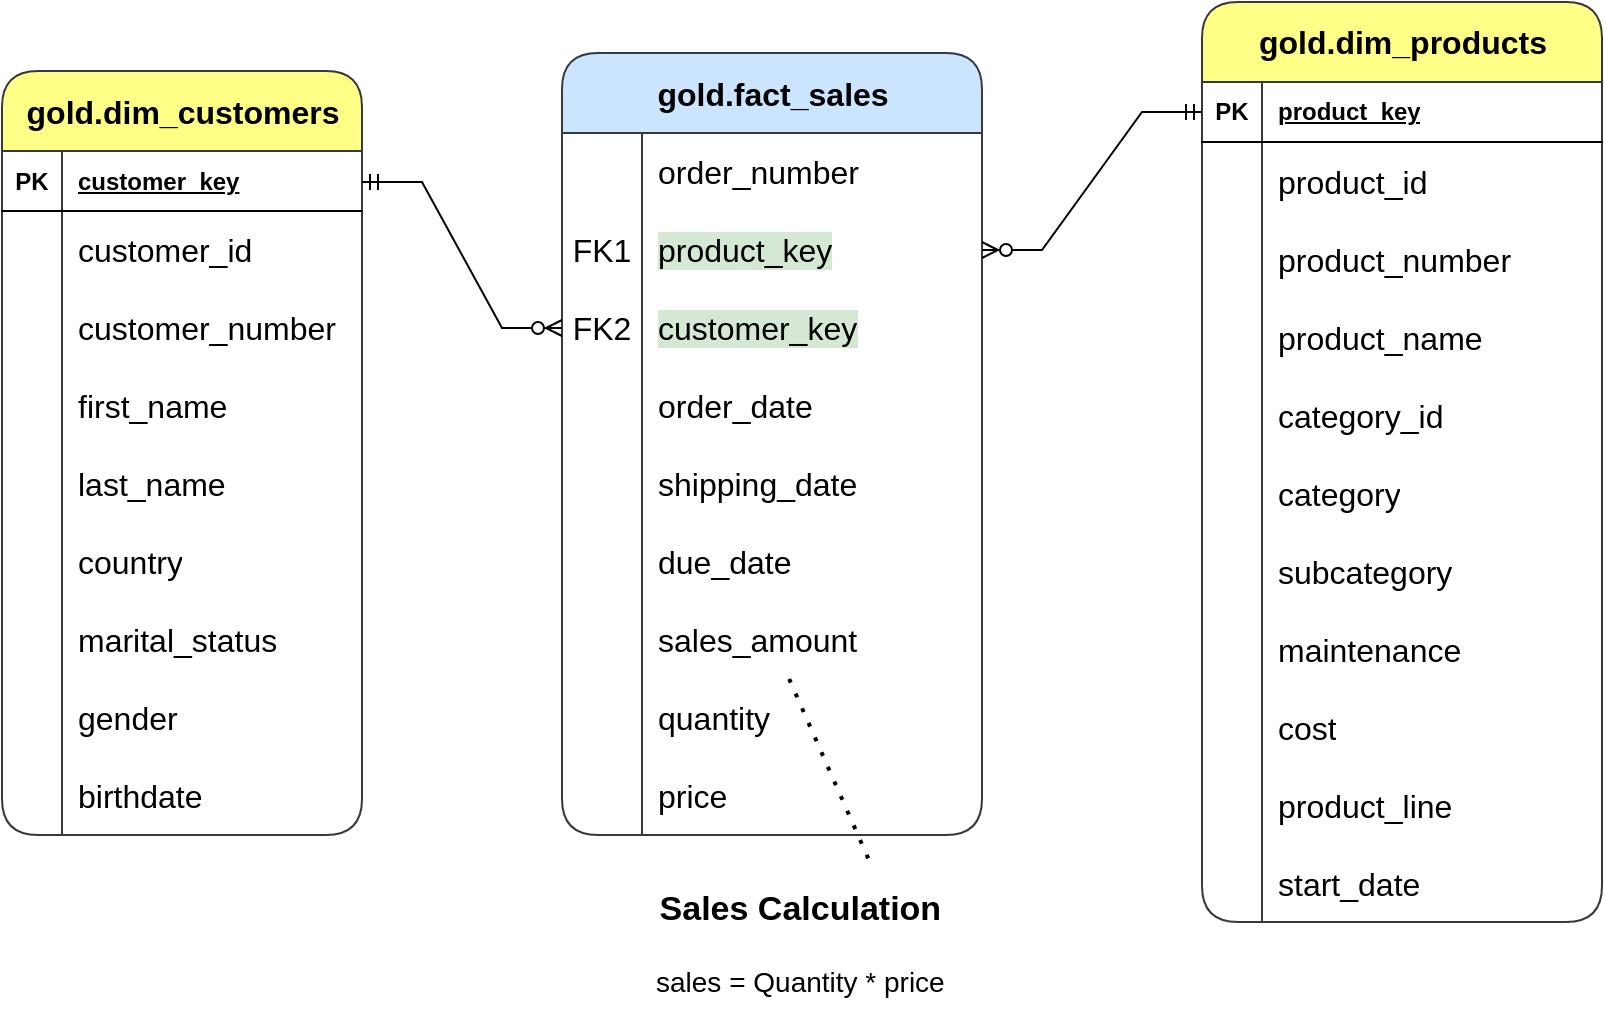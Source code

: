 <mxfile version="26.0.14">
  <diagram name="Page-1" id="_IybxPZYgiHdGM7DrOft">
    <mxGraphModel dx="1035" dy="527" grid="1" gridSize="10" guides="1" tooltips="1" connect="1" arrows="1" fold="1" page="1" pageScale="1" pageWidth="850" pageHeight="1100" math="0" shadow="0">
      <root>
        <mxCell id="0" />
        <mxCell id="1" parent="0" />
        <mxCell id="fkjnPzuks4vQX47JzHOB-1" value="gold.dim_customers" style="shape=table;startSize=40;container=1;collapsible=1;childLayout=tableLayout;fixedRows=1;rowLines=0;fontStyle=1;align=center;resizeLast=1;html=1;rounded=1;fillColor=#ffff88;strokeColor=#36393d;fontSize=16;" vertex="1" parent="1">
          <mxGeometry x="20" y="34.5" width="180" height="382" as="geometry" />
        </mxCell>
        <mxCell id="fkjnPzuks4vQX47JzHOB-2" value="" style="shape=tableRow;horizontal=0;startSize=0;swimlaneHead=0;swimlaneBody=0;fillColor=none;collapsible=0;dropTarget=0;points=[[0,0.5],[1,0.5]];portConstraint=eastwest;top=0;left=0;right=0;bottom=1;" vertex="1" parent="fkjnPzuks4vQX47JzHOB-1">
          <mxGeometry y="40" width="180" height="30" as="geometry" />
        </mxCell>
        <mxCell id="fkjnPzuks4vQX47JzHOB-3" value="PK" style="shape=partialRectangle;connectable=0;fillColor=none;top=0;left=0;bottom=0;right=0;fontStyle=1;overflow=hidden;whiteSpace=wrap;html=1;" vertex="1" parent="fkjnPzuks4vQX47JzHOB-2">
          <mxGeometry width="30" height="30" as="geometry">
            <mxRectangle width="30" height="30" as="alternateBounds" />
          </mxGeometry>
        </mxCell>
        <mxCell id="fkjnPzuks4vQX47JzHOB-4" value="customer_key" style="shape=partialRectangle;connectable=0;fillColor=none;top=0;left=0;bottom=0;right=0;align=left;spacingLeft=6;fontStyle=5;overflow=hidden;whiteSpace=wrap;html=1;" vertex="1" parent="fkjnPzuks4vQX47JzHOB-2">
          <mxGeometry x="30" width="150" height="30" as="geometry">
            <mxRectangle width="150" height="30" as="alternateBounds" />
          </mxGeometry>
        </mxCell>
        <mxCell id="fkjnPzuks4vQX47JzHOB-5" value="" style="shape=tableRow;horizontal=0;startSize=0;swimlaneHead=0;swimlaneBody=0;fillColor=none;collapsible=0;dropTarget=0;points=[[0,0.5],[1,0.5]];portConstraint=eastwest;top=0;left=0;right=0;bottom=0;fontSize=16;" vertex="1" parent="fkjnPzuks4vQX47JzHOB-1">
          <mxGeometry y="70" width="180" height="39" as="geometry" />
        </mxCell>
        <mxCell id="fkjnPzuks4vQX47JzHOB-6" value="" style="shape=partialRectangle;connectable=0;fillColor=none;top=0;left=0;bottom=0;right=0;editable=1;overflow=hidden;whiteSpace=wrap;html=1;fontSize=16;" vertex="1" parent="fkjnPzuks4vQX47JzHOB-5">
          <mxGeometry width="30" height="39" as="geometry">
            <mxRectangle width="30" height="39" as="alternateBounds" />
          </mxGeometry>
        </mxCell>
        <mxCell id="fkjnPzuks4vQX47JzHOB-7" value="customer_id" style="shape=partialRectangle;connectable=0;fillColor=none;top=0;left=0;bottom=0;right=0;align=left;spacingLeft=6;overflow=hidden;whiteSpace=wrap;html=1;fontSize=16;" vertex="1" parent="fkjnPzuks4vQX47JzHOB-5">
          <mxGeometry x="30" width="150" height="39" as="geometry">
            <mxRectangle width="150" height="39" as="alternateBounds" />
          </mxGeometry>
        </mxCell>
        <mxCell id="fkjnPzuks4vQX47JzHOB-8" value="" style="shape=tableRow;horizontal=0;startSize=0;swimlaneHead=0;swimlaneBody=0;fillColor=none;collapsible=0;dropTarget=0;points=[[0,0.5],[1,0.5]];portConstraint=eastwest;top=0;left=0;right=0;bottom=0;fontSize=16;" vertex="1" parent="fkjnPzuks4vQX47JzHOB-1">
          <mxGeometry y="109" width="180" height="39" as="geometry" />
        </mxCell>
        <mxCell id="fkjnPzuks4vQX47JzHOB-9" value="" style="shape=partialRectangle;connectable=0;fillColor=none;top=0;left=0;bottom=0;right=0;editable=1;overflow=hidden;whiteSpace=wrap;html=1;fontSize=16;" vertex="1" parent="fkjnPzuks4vQX47JzHOB-8">
          <mxGeometry width="30" height="39" as="geometry">
            <mxRectangle width="30" height="39" as="alternateBounds" />
          </mxGeometry>
        </mxCell>
        <mxCell id="fkjnPzuks4vQX47JzHOB-10" value="customer_number" style="shape=partialRectangle;connectable=0;fillColor=none;top=0;left=0;bottom=0;right=0;align=left;spacingLeft=6;overflow=hidden;whiteSpace=wrap;html=1;fontSize=16;" vertex="1" parent="fkjnPzuks4vQX47JzHOB-8">
          <mxGeometry x="30" width="150" height="39" as="geometry">
            <mxRectangle width="150" height="39" as="alternateBounds" />
          </mxGeometry>
        </mxCell>
        <mxCell id="fkjnPzuks4vQX47JzHOB-11" value="" style="shape=tableRow;horizontal=0;startSize=0;swimlaneHead=0;swimlaneBody=0;fillColor=none;collapsible=0;dropTarget=0;points=[[0,0.5],[1,0.5]];portConstraint=eastwest;top=0;left=0;right=0;bottom=0;fontSize=16;" vertex="1" parent="fkjnPzuks4vQX47JzHOB-1">
          <mxGeometry y="148" width="180" height="39" as="geometry" />
        </mxCell>
        <mxCell id="fkjnPzuks4vQX47JzHOB-12" value="" style="shape=partialRectangle;connectable=0;fillColor=none;top=0;left=0;bottom=0;right=0;editable=1;overflow=hidden;whiteSpace=wrap;html=1;fontSize=16;" vertex="1" parent="fkjnPzuks4vQX47JzHOB-11">
          <mxGeometry width="30" height="39" as="geometry">
            <mxRectangle width="30" height="39" as="alternateBounds" />
          </mxGeometry>
        </mxCell>
        <mxCell id="fkjnPzuks4vQX47JzHOB-13" value="first_name" style="shape=partialRectangle;connectable=0;fillColor=none;top=0;left=0;bottom=0;right=0;align=left;spacingLeft=6;overflow=hidden;whiteSpace=wrap;html=1;fontSize=16;" vertex="1" parent="fkjnPzuks4vQX47JzHOB-11">
          <mxGeometry x="30" width="150" height="39" as="geometry">
            <mxRectangle width="150" height="39" as="alternateBounds" />
          </mxGeometry>
        </mxCell>
        <mxCell id="fkjnPzuks4vQX47JzHOB-14" value="" style="shape=tableRow;horizontal=0;startSize=0;swimlaneHead=0;swimlaneBody=0;fillColor=none;collapsible=0;dropTarget=0;points=[[0,0.5],[1,0.5]];portConstraint=eastwest;top=0;left=0;right=0;bottom=0;fontSize=16;" vertex="1" parent="fkjnPzuks4vQX47JzHOB-1">
          <mxGeometry y="187" width="180" height="39" as="geometry" />
        </mxCell>
        <mxCell id="fkjnPzuks4vQX47JzHOB-15" value="" style="shape=partialRectangle;connectable=0;fillColor=none;top=0;left=0;bottom=0;right=0;editable=1;overflow=hidden;whiteSpace=wrap;html=1;fontSize=16;" vertex="1" parent="fkjnPzuks4vQX47JzHOB-14">
          <mxGeometry width="30" height="39" as="geometry">
            <mxRectangle width="30" height="39" as="alternateBounds" />
          </mxGeometry>
        </mxCell>
        <mxCell id="fkjnPzuks4vQX47JzHOB-16" value="last_name" style="shape=partialRectangle;connectable=0;fillColor=none;top=0;left=0;bottom=0;right=0;align=left;spacingLeft=6;overflow=hidden;whiteSpace=wrap;html=1;fontSize=16;" vertex="1" parent="fkjnPzuks4vQX47JzHOB-14">
          <mxGeometry x="30" width="150" height="39" as="geometry">
            <mxRectangle width="150" height="39" as="alternateBounds" />
          </mxGeometry>
        </mxCell>
        <mxCell id="fkjnPzuks4vQX47JzHOB-17" value="" style="shape=tableRow;horizontal=0;startSize=0;swimlaneHead=0;swimlaneBody=0;fillColor=none;collapsible=0;dropTarget=0;points=[[0,0.5],[1,0.5]];portConstraint=eastwest;top=0;left=0;right=0;bottom=0;fontSize=16;" vertex="1" parent="fkjnPzuks4vQX47JzHOB-1">
          <mxGeometry y="226" width="180" height="39" as="geometry" />
        </mxCell>
        <mxCell id="fkjnPzuks4vQX47JzHOB-18" value="" style="shape=partialRectangle;connectable=0;fillColor=none;top=0;left=0;bottom=0;right=0;editable=1;overflow=hidden;whiteSpace=wrap;html=1;fontSize=16;" vertex="1" parent="fkjnPzuks4vQX47JzHOB-17">
          <mxGeometry width="30" height="39" as="geometry">
            <mxRectangle width="30" height="39" as="alternateBounds" />
          </mxGeometry>
        </mxCell>
        <mxCell id="fkjnPzuks4vQX47JzHOB-19" value="country" style="shape=partialRectangle;connectable=0;fillColor=none;top=0;left=0;bottom=0;right=0;align=left;spacingLeft=6;overflow=hidden;whiteSpace=wrap;html=1;fontSize=16;" vertex="1" parent="fkjnPzuks4vQX47JzHOB-17">
          <mxGeometry x="30" width="150" height="39" as="geometry">
            <mxRectangle width="150" height="39" as="alternateBounds" />
          </mxGeometry>
        </mxCell>
        <mxCell id="fkjnPzuks4vQX47JzHOB-20" value="" style="shape=tableRow;horizontal=0;startSize=0;swimlaneHead=0;swimlaneBody=0;fillColor=none;collapsible=0;dropTarget=0;points=[[0,0.5],[1,0.5]];portConstraint=eastwest;top=0;left=0;right=0;bottom=0;fontSize=16;" vertex="1" parent="fkjnPzuks4vQX47JzHOB-1">
          <mxGeometry y="265" width="180" height="39" as="geometry" />
        </mxCell>
        <mxCell id="fkjnPzuks4vQX47JzHOB-21" value="" style="shape=partialRectangle;connectable=0;fillColor=none;top=0;left=0;bottom=0;right=0;editable=1;overflow=hidden;whiteSpace=wrap;html=1;fontSize=16;" vertex="1" parent="fkjnPzuks4vQX47JzHOB-20">
          <mxGeometry width="30" height="39" as="geometry">
            <mxRectangle width="30" height="39" as="alternateBounds" />
          </mxGeometry>
        </mxCell>
        <mxCell id="fkjnPzuks4vQX47JzHOB-22" value="marital_status" style="shape=partialRectangle;connectable=0;fillColor=none;top=0;left=0;bottom=0;right=0;align=left;spacingLeft=6;overflow=hidden;whiteSpace=wrap;html=1;fontSize=16;" vertex="1" parent="fkjnPzuks4vQX47JzHOB-20">
          <mxGeometry x="30" width="150" height="39" as="geometry">
            <mxRectangle width="150" height="39" as="alternateBounds" />
          </mxGeometry>
        </mxCell>
        <mxCell id="fkjnPzuks4vQX47JzHOB-23" value="" style="shape=tableRow;horizontal=0;startSize=0;swimlaneHead=0;swimlaneBody=0;fillColor=none;collapsible=0;dropTarget=0;points=[[0,0.5],[1,0.5]];portConstraint=eastwest;top=0;left=0;right=0;bottom=0;fontSize=16;" vertex="1" parent="fkjnPzuks4vQX47JzHOB-1">
          <mxGeometry y="304" width="180" height="39" as="geometry" />
        </mxCell>
        <mxCell id="fkjnPzuks4vQX47JzHOB-24" value="" style="shape=partialRectangle;connectable=0;fillColor=none;top=0;left=0;bottom=0;right=0;editable=1;overflow=hidden;whiteSpace=wrap;html=1;fontSize=16;" vertex="1" parent="fkjnPzuks4vQX47JzHOB-23">
          <mxGeometry width="30" height="39" as="geometry">
            <mxRectangle width="30" height="39" as="alternateBounds" />
          </mxGeometry>
        </mxCell>
        <mxCell id="fkjnPzuks4vQX47JzHOB-25" value="gender" style="shape=partialRectangle;connectable=0;fillColor=none;top=0;left=0;bottom=0;right=0;align=left;spacingLeft=6;overflow=hidden;whiteSpace=wrap;html=1;fontSize=16;" vertex="1" parent="fkjnPzuks4vQX47JzHOB-23">
          <mxGeometry x="30" width="150" height="39" as="geometry">
            <mxRectangle width="150" height="39" as="alternateBounds" />
          </mxGeometry>
        </mxCell>
        <mxCell id="fkjnPzuks4vQX47JzHOB-26" value="" style="shape=tableRow;horizontal=0;startSize=0;swimlaneHead=0;swimlaneBody=0;fillColor=none;collapsible=0;dropTarget=0;points=[[0,0.5],[1,0.5]];portConstraint=eastwest;top=0;left=0;right=0;bottom=0;fontSize=16;" vertex="1" parent="fkjnPzuks4vQX47JzHOB-1">
          <mxGeometry y="343" width="180" height="39" as="geometry" />
        </mxCell>
        <mxCell id="fkjnPzuks4vQX47JzHOB-27" value="" style="shape=partialRectangle;connectable=0;fillColor=none;top=0;left=0;bottom=0;right=0;editable=1;overflow=hidden;whiteSpace=wrap;html=1;fontSize=16;" vertex="1" parent="fkjnPzuks4vQX47JzHOB-26">
          <mxGeometry width="30" height="39" as="geometry">
            <mxRectangle width="30" height="39" as="alternateBounds" />
          </mxGeometry>
        </mxCell>
        <mxCell id="fkjnPzuks4vQX47JzHOB-28" value="birthdate" style="shape=partialRectangle;connectable=0;fillColor=none;top=0;left=0;bottom=0;right=0;align=left;spacingLeft=6;overflow=hidden;whiteSpace=wrap;html=1;fontSize=16;" vertex="1" parent="fkjnPzuks4vQX47JzHOB-26">
          <mxGeometry x="30" width="150" height="39" as="geometry">
            <mxRectangle width="150" height="39" as="alternateBounds" />
          </mxGeometry>
        </mxCell>
        <mxCell id="fkjnPzuks4vQX47JzHOB-32" value="gold.dim_products" style="shape=table;startSize=40;container=1;collapsible=1;childLayout=tableLayout;fixedRows=1;rowLines=0;fontStyle=1;align=center;resizeLast=1;html=1;rounded=1;fillColor=#ffff88;strokeColor=#36393d;fontSize=16;" vertex="1" parent="1">
          <mxGeometry x="620" width="200" height="460" as="geometry" />
        </mxCell>
        <mxCell id="fkjnPzuks4vQX47JzHOB-33" value="" style="shape=tableRow;horizontal=0;startSize=0;swimlaneHead=0;swimlaneBody=0;fillColor=none;collapsible=0;dropTarget=0;points=[[0,0.5],[1,0.5]];portConstraint=eastwest;top=0;left=0;right=0;bottom=1;" vertex="1" parent="fkjnPzuks4vQX47JzHOB-32">
          <mxGeometry y="40" width="200" height="30" as="geometry" />
        </mxCell>
        <mxCell id="fkjnPzuks4vQX47JzHOB-34" value="PK" style="shape=partialRectangle;connectable=0;fillColor=none;top=0;left=0;bottom=0;right=0;fontStyle=1;overflow=hidden;whiteSpace=wrap;html=1;" vertex="1" parent="fkjnPzuks4vQX47JzHOB-33">
          <mxGeometry width="30" height="30" as="geometry">
            <mxRectangle width="30" height="30" as="alternateBounds" />
          </mxGeometry>
        </mxCell>
        <mxCell id="fkjnPzuks4vQX47JzHOB-35" value="product_key" style="shape=partialRectangle;connectable=0;fillColor=none;top=0;left=0;bottom=0;right=0;align=left;spacingLeft=6;fontStyle=5;overflow=hidden;whiteSpace=wrap;html=1;" vertex="1" parent="fkjnPzuks4vQX47JzHOB-33">
          <mxGeometry x="30" width="170" height="30" as="geometry">
            <mxRectangle width="170" height="30" as="alternateBounds" />
          </mxGeometry>
        </mxCell>
        <mxCell id="fkjnPzuks4vQX47JzHOB-36" value="" style="shape=tableRow;horizontal=0;startSize=0;swimlaneHead=0;swimlaneBody=0;fillColor=none;collapsible=0;dropTarget=0;points=[[0,0.5],[1,0.5]];portConstraint=eastwest;top=0;left=0;right=0;bottom=0;fontSize=16;" vertex="1" parent="fkjnPzuks4vQX47JzHOB-32">
          <mxGeometry y="70" width="200" height="39" as="geometry" />
        </mxCell>
        <mxCell id="fkjnPzuks4vQX47JzHOB-37" value="" style="shape=partialRectangle;connectable=0;fillColor=none;top=0;left=0;bottom=0;right=0;editable=1;overflow=hidden;whiteSpace=wrap;html=1;fontSize=16;" vertex="1" parent="fkjnPzuks4vQX47JzHOB-36">
          <mxGeometry width="30" height="39" as="geometry">
            <mxRectangle width="30" height="39" as="alternateBounds" />
          </mxGeometry>
        </mxCell>
        <mxCell id="fkjnPzuks4vQX47JzHOB-38" value="product_id" style="shape=partialRectangle;connectable=0;fillColor=none;top=0;left=0;bottom=0;right=0;align=left;spacingLeft=6;overflow=hidden;whiteSpace=wrap;html=1;fontSize=16;" vertex="1" parent="fkjnPzuks4vQX47JzHOB-36">
          <mxGeometry x="30" width="170" height="39" as="geometry">
            <mxRectangle width="170" height="39" as="alternateBounds" />
          </mxGeometry>
        </mxCell>
        <mxCell id="fkjnPzuks4vQX47JzHOB-39" value="" style="shape=tableRow;horizontal=0;startSize=0;swimlaneHead=0;swimlaneBody=0;fillColor=none;collapsible=0;dropTarget=0;points=[[0,0.5],[1,0.5]];portConstraint=eastwest;top=0;left=0;right=0;bottom=0;fontSize=16;" vertex="1" parent="fkjnPzuks4vQX47JzHOB-32">
          <mxGeometry y="109" width="200" height="39" as="geometry" />
        </mxCell>
        <mxCell id="fkjnPzuks4vQX47JzHOB-40" value="" style="shape=partialRectangle;connectable=0;fillColor=none;top=0;left=0;bottom=0;right=0;editable=1;overflow=hidden;whiteSpace=wrap;html=1;fontSize=16;" vertex="1" parent="fkjnPzuks4vQX47JzHOB-39">
          <mxGeometry width="30" height="39" as="geometry">
            <mxRectangle width="30" height="39" as="alternateBounds" />
          </mxGeometry>
        </mxCell>
        <mxCell id="fkjnPzuks4vQX47JzHOB-41" value="product_number" style="shape=partialRectangle;connectable=0;fillColor=none;top=0;left=0;bottom=0;right=0;align=left;spacingLeft=6;overflow=hidden;whiteSpace=wrap;html=1;fontSize=16;" vertex="1" parent="fkjnPzuks4vQX47JzHOB-39">
          <mxGeometry x="30" width="170" height="39" as="geometry">
            <mxRectangle width="170" height="39" as="alternateBounds" />
          </mxGeometry>
        </mxCell>
        <mxCell id="fkjnPzuks4vQX47JzHOB-42" value="" style="shape=tableRow;horizontal=0;startSize=0;swimlaneHead=0;swimlaneBody=0;fillColor=none;collapsible=0;dropTarget=0;points=[[0,0.5],[1,0.5]];portConstraint=eastwest;top=0;left=0;right=0;bottom=0;fontSize=16;" vertex="1" parent="fkjnPzuks4vQX47JzHOB-32">
          <mxGeometry y="148" width="200" height="39" as="geometry" />
        </mxCell>
        <mxCell id="fkjnPzuks4vQX47JzHOB-43" value="" style="shape=partialRectangle;connectable=0;fillColor=none;top=0;left=0;bottom=0;right=0;editable=1;overflow=hidden;whiteSpace=wrap;html=1;fontSize=16;" vertex="1" parent="fkjnPzuks4vQX47JzHOB-42">
          <mxGeometry width="30" height="39" as="geometry">
            <mxRectangle width="30" height="39" as="alternateBounds" />
          </mxGeometry>
        </mxCell>
        <mxCell id="fkjnPzuks4vQX47JzHOB-44" value="product_name" style="shape=partialRectangle;connectable=0;fillColor=none;top=0;left=0;bottom=0;right=0;align=left;spacingLeft=6;overflow=hidden;whiteSpace=wrap;html=1;fontSize=16;" vertex="1" parent="fkjnPzuks4vQX47JzHOB-42">
          <mxGeometry x="30" width="170" height="39" as="geometry">
            <mxRectangle width="170" height="39" as="alternateBounds" />
          </mxGeometry>
        </mxCell>
        <mxCell id="fkjnPzuks4vQX47JzHOB-45" value="" style="shape=tableRow;horizontal=0;startSize=0;swimlaneHead=0;swimlaneBody=0;fillColor=none;collapsible=0;dropTarget=0;points=[[0,0.5],[1,0.5]];portConstraint=eastwest;top=0;left=0;right=0;bottom=0;fontSize=16;" vertex="1" parent="fkjnPzuks4vQX47JzHOB-32">
          <mxGeometry y="187" width="200" height="39" as="geometry" />
        </mxCell>
        <mxCell id="fkjnPzuks4vQX47JzHOB-46" value="" style="shape=partialRectangle;connectable=0;fillColor=none;top=0;left=0;bottom=0;right=0;editable=1;overflow=hidden;whiteSpace=wrap;html=1;fontSize=16;" vertex="1" parent="fkjnPzuks4vQX47JzHOB-45">
          <mxGeometry width="30" height="39" as="geometry">
            <mxRectangle width="30" height="39" as="alternateBounds" />
          </mxGeometry>
        </mxCell>
        <mxCell id="fkjnPzuks4vQX47JzHOB-47" value="category_id" style="shape=partialRectangle;connectable=0;fillColor=none;top=0;left=0;bottom=0;right=0;align=left;spacingLeft=6;overflow=hidden;whiteSpace=wrap;html=1;fontSize=16;" vertex="1" parent="fkjnPzuks4vQX47JzHOB-45">
          <mxGeometry x="30" width="170" height="39" as="geometry">
            <mxRectangle width="170" height="39" as="alternateBounds" />
          </mxGeometry>
        </mxCell>
        <mxCell id="fkjnPzuks4vQX47JzHOB-48" value="" style="shape=tableRow;horizontal=0;startSize=0;swimlaneHead=0;swimlaneBody=0;fillColor=none;collapsible=0;dropTarget=0;points=[[0,0.5],[1,0.5]];portConstraint=eastwest;top=0;left=0;right=0;bottom=0;fontSize=16;" vertex="1" parent="fkjnPzuks4vQX47JzHOB-32">
          <mxGeometry y="226" width="200" height="39" as="geometry" />
        </mxCell>
        <mxCell id="fkjnPzuks4vQX47JzHOB-49" value="" style="shape=partialRectangle;connectable=0;fillColor=none;top=0;left=0;bottom=0;right=0;editable=1;overflow=hidden;whiteSpace=wrap;html=1;fontSize=16;" vertex="1" parent="fkjnPzuks4vQX47JzHOB-48">
          <mxGeometry width="30" height="39" as="geometry">
            <mxRectangle width="30" height="39" as="alternateBounds" />
          </mxGeometry>
        </mxCell>
        <mxCell id="fkjnPzuks4vQX47JzHOB-50" value="category" style="shape=partialRectangle;connectable=0;fillColor=none;top=0;left=0;bottom=0;right=0;align=left;spacingLeft=6;overflow=hidden;whiteSpace=wrap;html=1;fontSize=16;" vertex="1" parent="fkjnPzuks4vQX47JzHOB-48">
          <mxGeometry x="30" width="170" height="39" as="geometry">
            <mxRectangle width="170" height="39" as="alternateBounds" />
          </mxGeometry>
        </mxCell>
        <mxCell id="fkjnPzuks4vQX47JzHOB-51" value="" style="shape=tableRow;horizontal=0;startSize=0;swimlaneHead=0;swimlaneBody=0;fillColor=none;collapsible=0;dropTarget=0;points=[[0,0.5],[1,0.5]];portConstraint=eastwest;top=0;left=0;right=0;bottom=0;fontSize=16;" vertex="1" parent="fkjnPzuks4vQX47JzHOB-32">
          <mxGeometry y="265" width="200" height="39" as="geometry" />
        </mxCell>
        <mxCell id="fkjnPzuks4vQX47JzHOB-52" value="" style="shape=partialRectangle;connectable=0;fillColor=none;top=0;left=0;bottom=0;right=0;editable=1;overflow=hidden;whiteSpace=wrap;html=1;fontSize=16;" vertex="1" parent="fkjnPzuks4vQX47JzHOB-51">
          <mxGeometry width="30" height="39" as="geometry">
            <mxRectangle width="30" height="39" as="alternateBounds" />
          </mxGeometry>
        </mxCell>
        <mxCell id="fkjnPzuks4vQX47JzHOB-53" value="subcategory" style="shape=partialRectangle;connectable=0;fillColor=none;top=0;left=0;bottom=0;right=0;align=left;spacingLeft=6;overflow=hidden;whiteSpace=wrap;html=1;fontSize=16;" vertex="1" parent="fkjnPzuks4vQX47JzHOB-51">
          <mxGeometry x="30" width="170" height="39" as="geometry">
            <mxRectangle width="170" height="39" as="alternateBounds" />
          </mxGeometry>
        </mxCell>
        <mxCell id="fkjnPzuks4vQX47JzHOB-54" value="" style="shape=tableRow;horizontal=0;startSize=0;swimlaneHead=0;swimlaneBody=0;fillColor=none;collapsible=0;dropTarget=0;points=[[0,0.5],[1,0.5]];portConstraint=eastwest;top=0;left=0;right=0;bottom=0;fontSize=16;" vertex="1" parent="fkjnPzuks4vQX47JzHOB-32">
          <mxGeometry y="304" width="200" height="39" as="geometry" />
        </mxCell>
        <mxCell id="fkjnPzuks4vQX47JzHOB-55" value="" style="shape=partialRectangle;connectable=0;fillColor=none;top=0;left=0;bottom=0;right=0;editable=1;overflow=hidden;whiteSpace=wrap;html=1;fontSize=16;" vertex="1" parent="fkjnPzuks4vQX47JzHOB-54">
          <mxGeometry width="30" height="39" as="geometry">
            <mxRectangle width="30" height="39" as="alternateBounds" />
          </mxGeometry>
        </mxCell>
        <mxCell id="fkjnPzuks4vQX47JzHOB-56" value="maintenance" style="shape=partialRectangle;connectable=0;fillColor=none;top=0;left=0;bottom=0;right=0;align=left;spacingLeft=6;overflow=hidden;whiteSpace=wrap;html=1;fontSize=16;" vertex="1" parent="fkjnPzuks4vQX47JzHOB-54">
          <mxGeometry x="30" width="170" height="39" as="geometry">
            <mxRectangle width="170" height="39" as="alternateBounds" />
          </mxGeometry>
        </mxCell>
        <mxCell id="fkjnPzuks4vQX47JzHOB-57" value="" style="shape=tableRow;horizontal=0;startSize=0;swimlaneHead=0;swimlaneBody=0;fillColor=none;collapsible=0;dropTarget=0;points=[[0,0.5],[1,0.5]];portConstraint=eastwest;top=0;left=0;right=0;bottom=0;fontSize=16;" vertex="1" parent="fkjnPzuks4vQX47JzHOB-32">
          <mxGeometry y="343" width="200" height="39" as="geometry" />
        </mxCell>
        <mxCell id="fkjnPzuks4vQX47JzHOB-58" value="" style="shape=partialRectangle;connectable=0;fillColor=none;top=0;left=0;bottom=0;right=0;editable=1;overflow=hidden;whiteSpace=wrap;html=1;fontSize=16;" vertex="1" parent="fkjnPzuks4vQX47JzHOB-57">
          <mxGeometry width="30" height="39" as="geometry">
            <mxRectangle width="30" height="39" as="alternateBounds" />
          </mxGeometry>
        </mxCell>
        <mxCell id="fkjnPzuks4vQX47JzHOB-59" value="cost" style="shape=partialRectangle;connectable=0;fillColor=none;top=0;left=0;bottom=0;right=0;align=left;spacingLeft=6;overflow=hidden;whiteSpace=wrap;html=1;fontSize=16;" vertex="1" parent="fkjnPzuks4vQX47JzHOB-57">
          <mxGeometry x="30" width="170" height="39" as="geometry">
            <mxRectangle width="170" height="39" as="alternateBounds" />
          </mxGeometry>
        </mxCell>
        <mxCell id="fkjnPzuks4vQX47JzHOB-60" value="" style="shape=tableRow;horizontal=0;startSize=0;swimlaneHead=0;swimlaneBody=0;fillColor=none;collapsible=0;dropTarget=0;points=[[0,0.5],[1,0.5]];portConstraint=eastwest;top=0;left=0;right=0;bottom=0;fontSize=16;" vertex="1" parent="fkjnPzuks4vQX47JzHOB-32">
          <mxGeometry y="382" width="200" height="39" as="geometry" />
        </mxCell>
        <mxCell id="fkjnPzuks4vQX47JzHOB-61" value="" style="shape=partialRectangle;connectable=0;fillColor=none;top=0;left=0;bottom=0;right=0;editable=1;overflow=hidden;whiteSpace=wrap;html=1;fontSize=16;" vertex="1" parent="fkjnPzuks4vQX47JzHOB-60">
          <mxGeometry width="30" height="39" as="geometry">
            <mxRectangle width="30" height="39" as="alternateBounds" />
          </mxGeometry>
        </mxCell>
        <mxCell id="fkjnPzuks4vQX47JzHOB-62" value="product_line" style="shape=partialRectangle;connectable=0;fillColor=none;top=0;left=0;bottom=0;right=0;align=left;spacingLeft=6;overflow=hidden;whiteSpace=wrap;html=1;fontSize=16;" vertex="1" parent="fkjnPzuks4vQX47JzHOB-60">
          <mxGeometry x="30" width="170" height="39" as="geometry">
            <mxRectangle width="170" height="39" as="alternateBounds" />
          </mxGeometry>
        </mxCell>
        <mxCell id="fkjnPzuks4vQX47JzHOB-63" value="" style="shape=tableRow;horizontal=0;startSize=0;swimlaneHead=0;swimlaneBody=0;fillColor=none;collapsible=0;dropTarget=0;points=[[0,0.5],[1,0.5]];portConstraint=eastwest;top=0;left=0;right=0;bottom=0;fontSize=16;" vertex="1" parent="fkjnPzuks4vQX47JzHOB-32">
          <mxGeometry y="421" width="200" height="39" as="geometry" />
        </mxCell>
        <mxCell id="fkjnPzuks4vQX47JzHOB-64" value="" style="shape=partialRectangle;connectable=0;fillColor=none;top=0;left=0;bottom=0;right=0;editable=1;overflow=hidden;whiteSpace=wrap;html=1;fontSize=16;" vertex="1" parent="fkjnPzuks4vQX47JzHOB-63">
          <mxGeometry width="30" height="39" as="geometry">
            <mxRectangle width="30" height="39" as="alternateBounds" />
          </mxGeometry>
        </mxCell>
        <mxCell id="fkjnPzuks4vQX47JzHOB-65" value="start_date" style="shape=partialRectangle;connectable=0;fillColor=none;top=0;left=0;bottom=0;right=0;align=left;spacingLeft=6;overflow=hidden;whiteSpace=wrap;html=1;fontSize=16;" vertex="1" parent="fkjnPzuks4vQX47JzHOB-63">
          <mxGeometry x="30" width="170" height="39" as="geometry">
            <mxRectangle width="170" height="39" as="alternateBounds" />
          </mxGeometry>
        </mxCell>
        <mxCell id="fkjnPzuks4vQX47JzHOB-66" value="gold.fact_sales" style="shape=table;startSize=40;container=1;collapsible=1;childLayout=tableLayout;fixedRows=1;rowLines=0;fontStyle=1;align=center;resizeLast=1;html=1;rounded=1;fillColor=#cce5ff;strokeColor=#36393d;fontSize=16;" vertex="1" parent="1">
          <mxGeometry x="300" y="25.5" width="210" height="391" as="geometry" />
        </mxCell>
        <mxCell id="fkjnPzuks4vQX47JzHOB-70" value="" style="shape=tableRow;horizontal=0;startSize=0;swimlaneHead=0;swimlaneBody=0;fillColor=none;collapsible=0;dropTarget=0;points=[[0,0.5],[1,0.5]];portConstraint=eastwest;top=0;left=0;right=0;bottom=0;fontSize=16;" vertex="1" parent="fkjnPzuks4vQX47JzHOB-66">
          <mxGeometry y="40" width="210" height="39" as="geometry" />
        </mxCell>
        <mxCell id="fkjnPzuks4vQX47JzHOB-71" value="" style="shape=partialRectangle;connectable=0;fillColor=none;top=0;left=0;bottom=0;right=0;editable=1;overflow=hidden;whiteSpace=wrap;html=1;fontSize=16;" vertex="1" parent="fkjnPzuks4vQX47JzHOB-70">
          <mxGeometry width="40" height="39" as="geometry">
            <mxRectangle width="40" height="39" as="alternateBounds" />
          </mxGeometry>
        </mxCell>
        <mxCell id="fkjnPzuks4vQX47JzHOB-72" value="order_number" style="shape=partialRectangle;connectable=0;fillColor=none;top=0;left=0;bottom=0;right=0;align=left;spacingLeft=6;overflow=hidden;whiteSpace=wrap;html=1;fontSize=16;" vertex="1" parent="fkjnPzuks4vQX47JzHOB-70">
          <mxGeometry x="40" width="170" height="39" as="geometry">
            <mxRectangle width="170" height="39" as="alternateBounds" />
          </mxGeometry>
        </mxCell>
        <mxCell id="fkjnPzuks4vQX47JzHOB-73" value="" style="shape=tableRow;horizontal=0;startSize=0;swimlaneHead=0;swimlaneBody=0;fillColor=none;collapsible=0;dropTarget=0;points=[[0,0.5],[1,0.5]];portConstraint=eastwest;top=0;left=0;right=0;bottom=0;fontSize=16;" vertex="1" parent="fkjnPzuks4vQX47JzHOB-66">
          <mxGeometry y="79" width="210" height="39" as="geometry" />
        </mxCell>
        <mxCell id="fkjnPzuks4vQX47JzHOB-74" value="FK1" style="shape=partialRectangle;connectable=0;fillColor=none;top=0;left=0;bottom=0;right=0;editable=1;overflow=hidden;whiteSpace=wrap;html=1;fontSize=16;" vertex="1" parent="fkjnPzuks4vQX47JzHOB-73">
          <mxGeometry width="40" height="39" as="geometry">
            <mxRectangle width="40" height="39" as="alternateBounds" />
          </mxGeometry>
        </mxCell>
        <mxCell id="fkjnPzuks4vQX47JzHOB-75" value="product_key" style="shape=partialRectangle;connectable=0;fillColor=none;top=0;left=0;bottom=0;right=0;align=left;spacingLeft=6;overflow=hidden;whiteSpace=wrap;html=1;fontSize=16;textShadow=0;labelBackgroundColor=#D5E8D4;" vertex="1" parent="fkjnPzuks4vQX47JzHOB-73">
          <mxGeometry x="40" width="170" height="39" as="geometry">
            <mxRectangle width="170" height="39" as="alternateBounds" />
          </mxGeometry>
        </mxCell>
        <mxCell id="fkjnPzuks4vQX47JzHOB-76" value="" style="shape=tableRow;horizontal=0;startSize=0;swimlaneHead=0;swimlaneBody=0;fillColor=none;collapsible=0;dropTarget=0;points=[[0,0.5],[1,0.5]];portConstraint=eastwest;top=0;left=0;right=0;bottom=0;fontSize=16;" vertex="1" parent="fkjnPzuks4vQX47JzHOB-66">
          <mxGeometry y="118" width="210" height="39" as="geometry" />
        </mxCell>
        <mxCell id="fkjnPzuks4vQX47JzHOB-77" value="FK2" style="shape=partialRectangle;connectable=0;fillColor=none;top=0;left=0;bottom=0;right=0;editable=1;overflow=hidden;whiteSpace=wrap;html=1;fontSize=16;" vertex="1" parent="fkjnPzuks4vQX47JzHOB-76">
          <mxGeometry width="40" height="39" as="geometry">
            <mxRectangle width="40" height="39" as="alternateBounds" />
          </mxGeometry>
        </mxCell>
        <mxCell id="fkjnPzuks4vQX47JzHOB-78" value="customer_key" style="shape=partialRectangle;connectable=0;fillColor=none;top=0;left=0;bottom=0;right=0;align=left;spacingLeft=6;overflow=hidden;whiteSpace=wrap;html=1;fontSize=16;labelBackgroundColor=#D5E8D4;" vertex="1" parent="fkjnPzuks4vQX47JzHOB-76">
          <mxGeometry x="40" width="170" height="39" as="geometry">
            <mxRectangle width="170" height="39" as="alternateBounds" />
          </mxGeometry>
        </mxCell>
        <mxCell id="fkjnPzuks4vQX47JzHOB-79" value="" style="shape=tableRow;horizontal=0;startSize=0;swimlaneHead=0;swimlaneBody=0;fillColor=none;collapsible=0;dropTarget=0;points=[[0,0.5],[1,0.5]];portConstraint=eastwest;top=0;left=0;right=0;bottom=0;fontSize=16;" vertex="1" parent="fkjnPzuks4vQX47JzHOB-66">
          <mxGeometry y="157" width="210" height="39" as="geometry" />
        </mxCell>
        <mxCell id="fkjnPzuks4vQX47JzHOB-80" value="" style="shape=partialRectangle;connectable=0;fillColor=none;top=0;left=0;bottom=0;right=0;editable=1;overflow=hidden;whiteSpace=wrap;html=1;fontSize=16;" vertex="1" parent="fkjnPzuks4vQX47JzHOB-79">
          <mxGeometry width="40" height="39" as="geometry">
            <mxRectangle width="40" height="39" as="alternateBounds" />
          </mxGeometry>
        </mxCell>
        <mxCell id="fkjnPzuks4vQX47JzHOB-81" value="order_date" style="shape=partialRectangle;connectable=0;fillColor=none;top=0;left=0;bottom=0;right=0;align=left;spacingLeft=6;overflow=hidden;whiteSpace=wrap;html=1;fontSize=16;" vertex="1" parent="fkjnPzuks4vQX47JzHOB-79">
          <mxGeometry x="40" width="170" height="39" as="geometry">
            <mxRectangle width="170" height="39" as="alternateBounds" />
          </mxGeometry>
        </mxCell>
        <mxCell id="fkjnPzuks4vQX47JzHOB-82" value="" style="shape=tableRow;horizontal=0;startSize=0;swimlaneHead=0;swimlaneBody=0;fillColor=none;collapsible=0;dropTarget=0;points=[[0,0.5],[1,0.5]];portConstraint=eastwest;top=0;left=0;right=0;bottom=0;fontSize=16;" vertex="1" parent="fkjnPzuks4vQX47JzHOB-66">
          <mxGeometry y="196" width="210" height="39" as="geometry" />
        </mxCell>
        <mxCell id="fkjnPzuks4vQX47JzHOB-83" value="" style="shape=partialRectangle;connectable=0;fillColor=none;top=0;left=0;bottom=0;right=0;editable=1;overflow=hidden;whiteSpace=wrap;html=1;fontSize=16;" vertex="1" parent="fkjnPzuks4vQX47JzHOB-82">
          <mxGeometry width="40" height="39" as="geometry">
            <mxRectangle width="40" height="39" as="alternateBounds" />
          </mxGeometry>
        </mxCell>
        <mxCell id="fkjnPzuks4vQX47JzHOB-84" value="shipping_date" style="shape=partialRectangle;connectable=0;fillColor=none;top=0;left=0;bottom=0;right=0;align=left;spacingLeft=6;overflow=hidden;whiteSpace=wrap;html=1;fontSize=16;" vertex="1" parent="fkjnPzuks4vQX47JzHOB-82">
          <mxGeometry x="40" width="170" height="39" as="geometry">
            <mxRectangle width="170" height="39" as="alternateBounds" />
          </mxGeometry>
        </mxCell>
        <mxCell id="fkjnPzuks4vQX47JzHOB-85" value="" style="shape=tableRow;horizontal=0;startSize=0;swimlaneHead=0;swimlaneBody=0;fillColor=none;collapsible=0;dropTarget=0;points=[[0,0.5],[1,0.5]];portConstraint=eastwest;top=0;left=0;right=0;bottom=0;fontSize=16;" vertex="1" parent="fkjnPzuks4vQX47JzHOB-66">
          <mxGeometry y="235" width="210" height="39" as="geometry" />
        </mxCell>
        <mxCell id="fkjnPzuks4vQX47JzHOB-86" value="" style="shape=partialRectangle;connectable=0;fillColor=none;top=0;left=0;bottom=0;right=0;editable=1;overflow=hidden;whiteSpace=wrap;html=1;fontSize=16;" vertex="1" parent="fkjnPzuks4vQX47JzHOB-85">
          <mxGeometry width="40" height="39" as="geometry">
            <mxRectangle width="40" height="39" as="alternateBounds" />
          </mxGeometry>
        </mxCell>
        <mxCell id="fkjnPzuks4vQX47JzHOB-87" value="due_date" style="shape=partialRectangle;connectable=0;fillColor=none;top=0;left=0;bottom=0;right=0;align=left;spacingLeft=6;overflow=hidden;whiteSpace=wrap;html=1;fontSize=16;" vertex="1" parent="fkjnPzuks4vQX47JzHOB-85">
          <mxGeometry x="40" width="170" height="39" as="geometry">
            <mxRectangle width="170" height="39" as="alternateBounds" />
          </mxGeometry>
        </mxCell>
        <mxCell id="fkjnPzuks4vQX47JzHOB-88" value="" style="shape=tableRow;horizontal=0;startSize=0;swimlaneHead=0;swimlaneBody=0;fillColor=none;collapsible=0;dropTarget=0;points=[[0,0.5],[1,0.5]];portConstraint=eastwest;top=0;left=0;right=0;bottom=0;fontSize=16;" vertex="1" parent="fkjnPzuks4vQX47JzHOB-66">
          <mxGeometry y="274" width="210" height="39" as="geometry" />
        </mxCell>
        <mxCell id="fkjnPzuks4vQX47JzHOB-89" value="" style="shape=partialRectangle;connectable=0;fillColor=none;top=0;left=0;bottom=0;right=0;editable=1;overflow=hidden;whiteSpace=wrap;html=1;fontSize=16;" vertex="1" parent="fkjnPzuks4vQX47JzHOB-88">
          <mxGeometry width="40" height="39" as="geometry">
            <mxRectangle width="40" height="39" as="alternateBounds" />
          </mxGeometry>
        </mxCell>
        <mxCell id="fkjnPzuks4vQX47JzHOB-90" value="sales_amount" style="shape=partialRectangle;connectable=0;fillColor=none;top=0;left=0;bottom=0;right=0;align=left;spacingLeft=6;overflow=hidden;whiteSpace=wrap;html=1;fontSize=16;" vertex="1" parent="fkjnPzuks4vQX47JzHOB-88">
          <mxGeometry x="40" width="170" height="39" as="geometry">
            <mxRectangle width="170" height="39" as="alternateBounds" />
          </mxGeometry>
        </mxCell>
        <mxCell id="fkjnPzuks4vQX47JzHOB-91" value="" style="shape=tableRow;horizontal=0;startSize=0;swimlaneHead=0;swimlaneBody=0;fillColor=none;collapsible=0;dropTarget=0;points=[[0,0.5],[1,0.5]];portConstraint=eastwest;top=0;left=0;right=0;bottom=0;fontSize=16;" vertex="1" parent="fkjnPzuks4vQX47JzHOB-66">
          <mxGeometry y="313" width="210" height="39" as="geometry" />
        </mxCell>
        <mxCell id="fkjnPzuks4vQX47JzHOB-92" value="" style="shape=partialRectangle;connectable=0;fillColor=none;top=0;left=0;bottom=0;right=0;editable=1;overflow=hidden;whiteSpace=wrap;html=1;fontSize=16;" vertex="1" parent="fkjnPzuks4vQX47JzHOB-91">
          <mxGeometry width="40" height="39" as="geometry">
            <mxRectangle width="40" height="39" as="alternateBounds" />
          </mxGeometry>
        </mxCell>
        <mxCell id="fkjnPzuks4vQX47JzHOB-93" value="quantity" style="shape=partialRectangle;connectable=0;fillColor=none;top=0;left=0;bottom=0;right=0;align=left;spacingLeft=6;overflow=hidden;whiteSpace=wrap;html=1;fontSize=16;" vertex="1" parent="fkjnPzuks4vQX47JzHOB-91">
          <mxGeometry x="40" width="170" height="39" as="geometry">
            <mxRectangle width="170" height="39" as="alternateBounds" />
          </mxGeometry>
        </mxCell>
        <mxCell id="fkjnPzuks4vQX47JzHOB-94" value="" style="shape=tableRow;horizontal=0;startSize=0;swimlaneHead=0;swimlaneBody=0;fillColor=none;collapsible=0;dropTarget=0;points=[[0,0.5],[1,0.5]];portConstraint=eastwest;top=0;left=0;right=0;bottom=0;fontSize=16;" vertex="1" parent="fkjnPzuks4vQX47JzHOB-66">
          <mxGeometry y="352" width="210" height="39" as="geometry" />
        </mxCell>
        <mxCell id="fkjnPzuks4vQX47JzHOB-95" value="" style="shape=partialRectangle;connectable=0;fillColor=none;top=0;left=0;bottom=0;right=0;editable=1;overflow=hidden;whiteSpace=wrap;html=1;fontSize=16;" vertex="1" parent="fkjnPzuks4vQX47JzHOB-94">
          <mxGeometry width="40" height="39" as="geometry">
            <mxRectangle width="40" height="39" as="alternateBounds" />
          </mxGeometry>
        </mxCell>
        <mxCell id="fkjnPzuks4vQX47JzHOB-96" value="price" style="shape=partialRectangle;connectable=0;fillColor=none;top=0;left=0;bottom=0;right=0;align=left;spacingLeft=6;overflow=hidden;whiteSpace=wrap;html=1;fontSize=16;" vertex="1" parent="fkjnPzuks4vQX47JzHOB-94">
          <mxGeometry x="40" width="170" height="39" as="geometry">
            <mxRectangle width="170" height="39" as="alternateBounds" />
          </mxGeometry>
        </mxCell>
        <mxCell id="fkjnPzuks4vQX47JzHOB-100" value="" style="edgeStyle=entityRelationEdgeStyle;fontSize=12;html=1;endArrow=ERzeroToMany;startArrow=ERmandOne;rounded=0;entryX=0;entryY=0.5;entryDx=0;entryDy=0;" edge="1" parent="1" target="fkjnPzuks4vQX47JzHOB-76">
          <mxGeometry width="100" height="100" relative="1" as="geometry">
            <mxPoint x="200" y="90" as="sourcePoint" />
            <mxPoint x="300" y="-10" as="targetPoint" />
            <Array as="points">
              <mxPoint x="310" y="140" />
            </Array>
          </mxGeometry>
        </mxCell>
        <mxCell id="fkjnPzuks4vQX47JzHOB-104" value="" style="edgeStyle=entityRelationEdgeStyle;fontSize=12;html=1;endArrow=ERzeroToMany;startArrow=ERmandOne;rounded=0;exitX=0;exitY=0.5;exitDx=0;exitDy=0;" edge="1" parent="1" source="fkjnPzuks4vQX47JzHOB-33" target="fkjnPzuks4vQX47JzHOB-73">
          <mxGeometry width="100" height="100" relative="1" as="geometry">
            <mxPoint x="510" y="200" as="sourcePoint" />
            <mxPoint x="610" y="100" as="targetPoint" />
          </mxGeometry>
        </mxCell>
        <mxCell id="fkjnPzuks4vQX47JzHOB-105" value="&lt;h1 style=&quot;text-align: center; margin-top: 0px;&quot;&gt;&lt;font style=&quot;font-size: 17px;&quot;&gt;Sales Calculation&lt;/font&gt;&lt;/h1&gt;&lt;div&gt;&lt;font style=&quot;font-size: 14px;&quot;&gt;sales = Quantity * price&lt;/font&gt;&lt;/div&gt;" style="text;html=1;whiteSpace=wrap;overflow=hidden;rounded=0;" vertex="1" parent="1">
          <mxGeometry x="345" y="430" width="160" height="80" as="geometry" />
        </mxCell>
        <mxCell id="fkjnPzuks4vQX47JzHOB-106" value="" style="endArrow=none;dashed=1;html=1;dashPattern=1 3;strokeWidth=2;rounded=0;entryX=0.676;entryY=-0.021;entryDx=0;entryDy=0;entryPerimeter=0;" edge="1" parent="1" source="fkjnPzuks4vQX47JzHOB-88" target="fkjnPzuks4vQX47JzHOB-105">
          <mxGeometry width="50" height="50" relative="1" as="geometry">
            <mxPoint x="410.001" y="338.5" as="sourcePoint" />
            <mxPoint x="470.57" y="425.92" as="targetPoint" />
          </mxGeometry>
        </mxCell>
      </root>
    </mxGraphModel>
  </diagram>
</mxfile>
